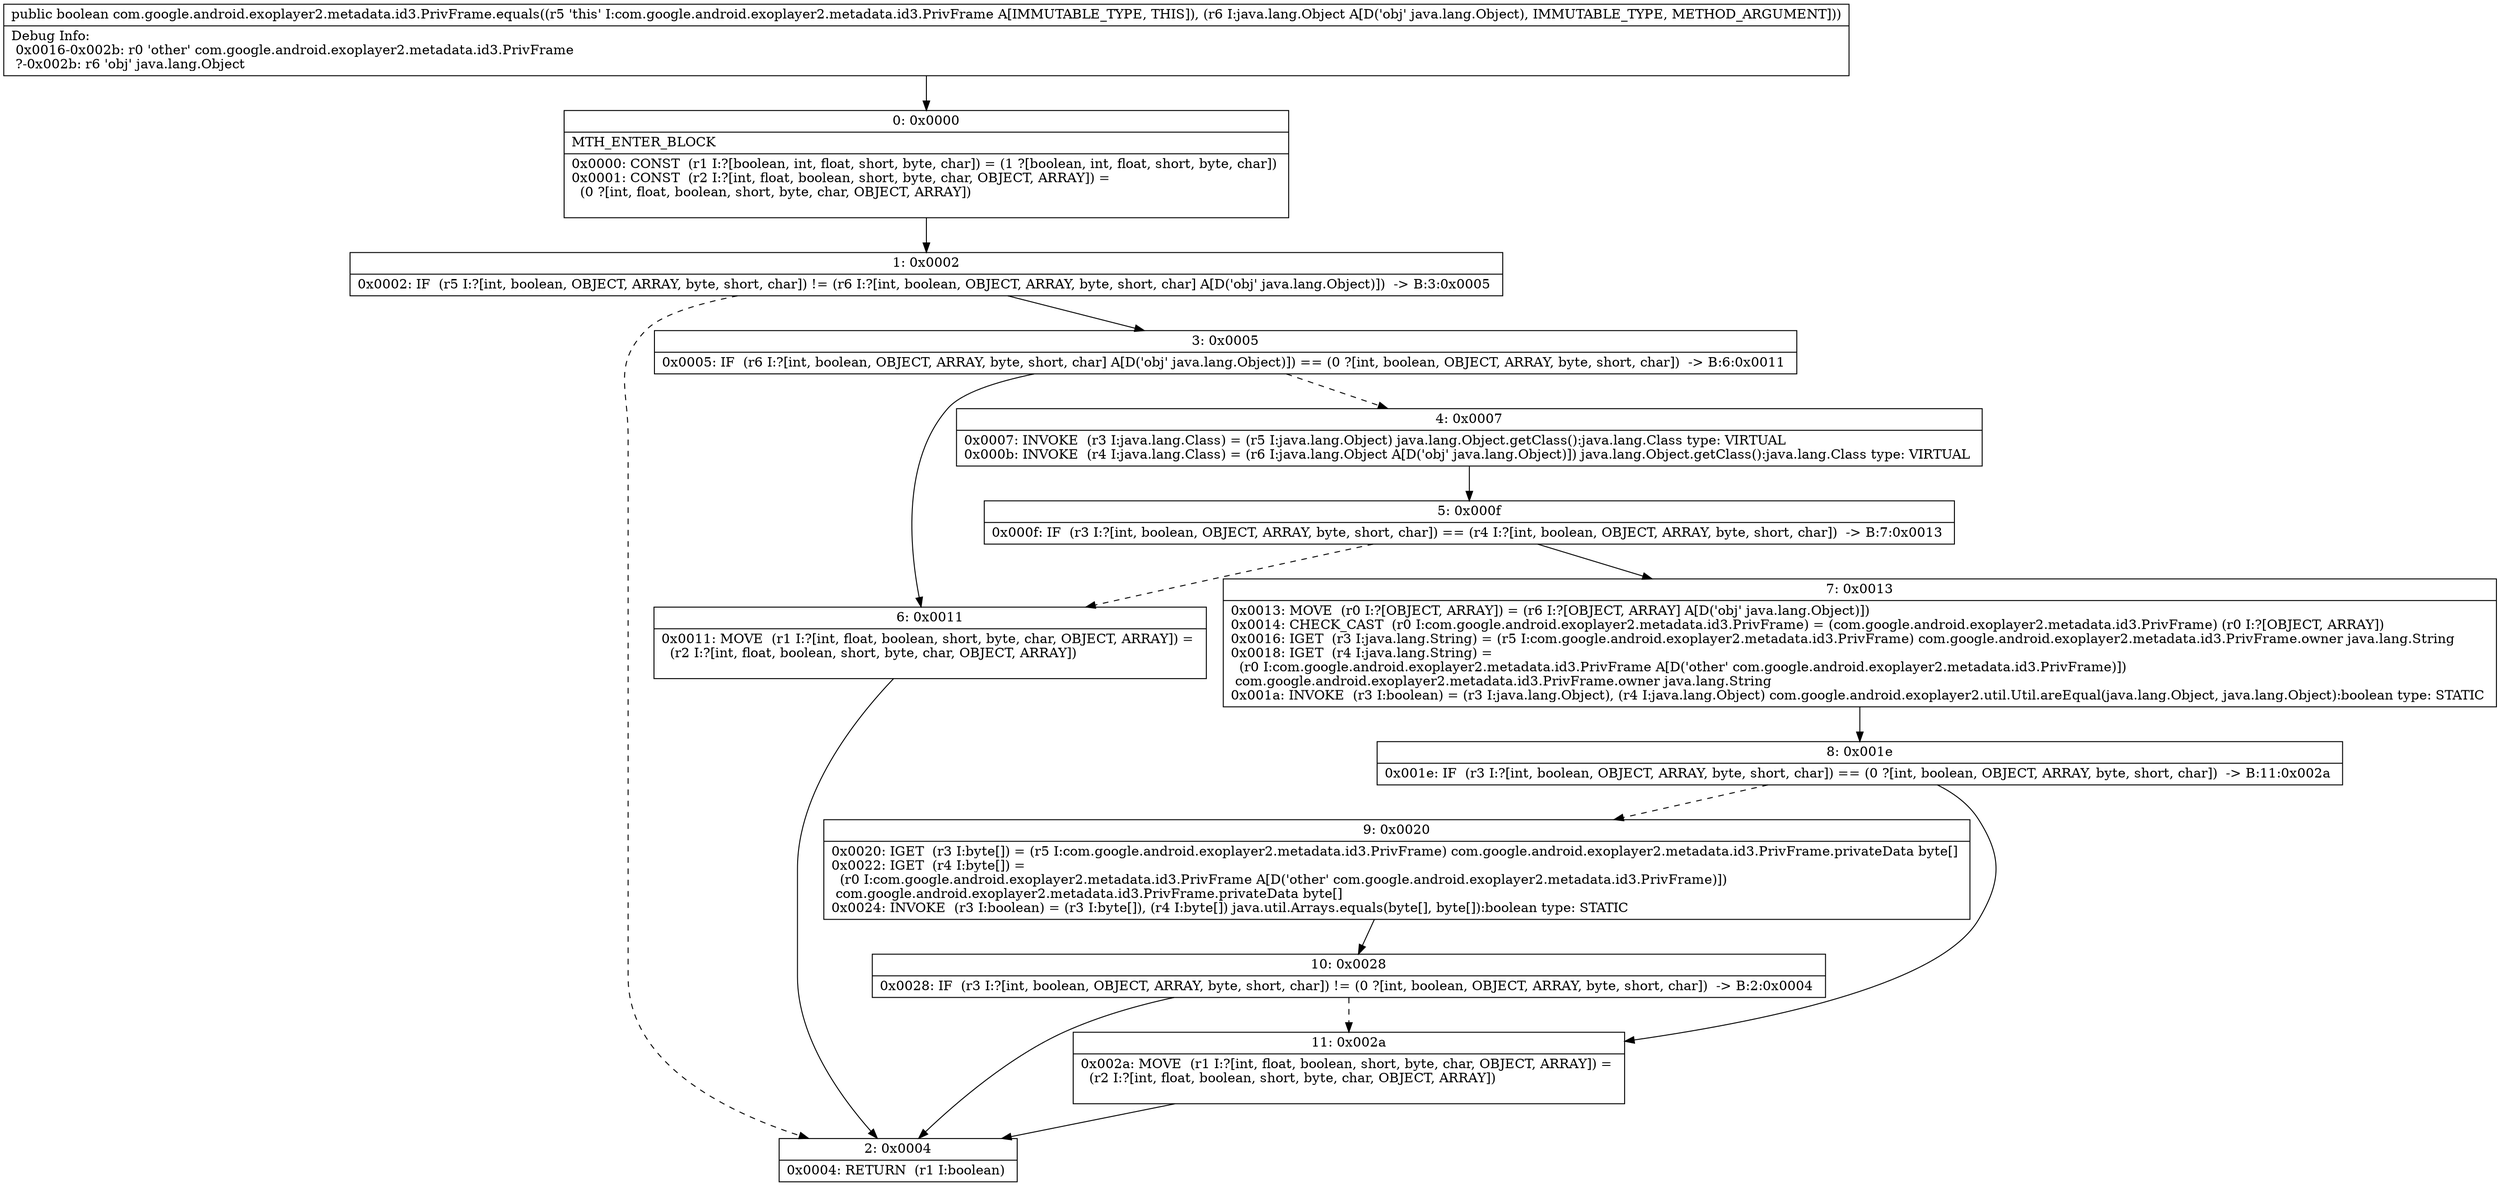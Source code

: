 digraph "CFG forcom.google.android.exoplayer2.metadata.id3.PrivFrame.equals(Ljava\/lang\/Object;)Z" {
Node_0 [shape=record,label="{0\:\ 0x0000|MTH_ENTER_BLOCK\l|0x0000: CONST  (r1 I:?[boolean, int, float, short, byte, char]) = (1 ?[boolean, int, float, short, byte, char]) \l0x0001: CONST  (r2 I:?[int, float, boolean, short, byte, char, OBJECT, ARRAY]) = \l  (0 ?[int, float, boolean, short, byte, char, OBJECT, ARRAY])\l \l}"];
Node_1 [shape=record,label="{1\:\ 0x0002|0x0002: IF  (r5 I:?[int, boolean, OBJECT, ARRAY, byte, short, char]) != (r6 I:?[int, boolean, OBJECT, ARRAY, byte, short, char] A[D('obj' java.lang.Object)])  \-\> B:3:0x0005 \l}"];
Node_2 [shape=record,label="{2\:\ 0x0004|0x0004: RETURN  (r1 I:boolean) \l}"];
Node_3 [shape=record,label="{3\:\ 0x0005|0x0005: IF  (r6 I:?[int, boolean, OBJECT, ARRAY, byte, short, char] A[D('obj' java.lang.Object)]) == (0 ?[int, boolean, OBJECT, ARRAY, byte, short, char])  \-\> B:6:0x0011 \l}"];
Node_4 [shape=record,label="{4\:\ 0x0007|0x0007: INVOKE  (r3 I:java.lang.Class) = (r5 I:java.lang.Object) java.lang.Object.getClass():java.lang.Class type: VIRTUAL \l0x000b: INVOKE  (r4 I:java.lang.Class) = (r6 I:java.lang.Object A[D('obj' java.lang.Object)]) java.lang.Object.getClass():java.lang.Class type: VIRTUAL \l}"];
Node_5 [shape=record,label="{5\:\ 0x000f|0x000f: IF  (r3 I:?[int, boolean, OBJECT, ARRAY, byte, short, char]) == (r4 I:?[int, boolean, OBJECT, ARRAY, byte, short, char])  \-\> B:7:0x0013 \l}"];
Node_6 [shape=record,label="{6\:\ 0x0011|0x0011: MOVE  (r1 I:?[int, float, boolean, short, byte, char, OBJECT, ARRAY]) = \l  (r2 I:?[int, float, boolean, short, byte, char, OBJECT, ARRAY])\l \l}"];
Node_7 [shape=record,label="{7\:\ 0x0013|0x0013: MOVE  (r0 I:?[OBJECT, ARRAY]) = (r6 I:?[OBJECT, ARRAY] A[D('obj' java.lang.Object)]) \l0x0014: CHECK_CAST  (r0 I:com.google.android.exoplayer2.metadata.id3.PrivFrame) = (com.google.android.exoplayer2.metadata.id3.PrivFrame) (r0 I:?[OBJECT, ARRAY]) \l0x0016: IGET  (r3 I:java.lang.String) = (r5 I:com.google.android.exoplayer2.metadata.id3.PrivFrame) com.google.android.exoplayer2.metadata.id3.PrivFrame.owner java.lang.String \l0x0018: IGET  (r4 I:java.lang.String) = \l  (r0 I:com.google.android.exoplayer2.metadata.id3.PrivFrame A[D('other' com.google.android.exoplayer2.metadata.id3.PrivFrame)])\l com.google.android.exoplayer2.metadata.id3.PrivFrame.owner java.lang.String \l0x001a: INVOKE  (r3 I:boolean) = (r3 I:java.lang.Object), (r4 I:java.lang.Object) com.google.android.exoplayer2.util.Util.areEqual(java.lang.Object, java.lang.Object):boolean type: STATIC \l}"];
Node_8 [shape=record,label="{8\:\ 0x001e|0x001e: IF  (r3 I:?[int, boolean, OBJECT, ARRAY, byte, short, char]) == (0 ?[int, boolean, OBJECT, ARRAY, byte, short, char])  \-\> B:11:0x002a \l}"];
Node_9 [shape=record,label="{9\:\ 0x0020|0x0020: IGET  (r3 I:byte[]) = (r5 I:com.google.android.exoplayer2.metadata.id3.PrivFrame) com.google.android.exoplayer2.metadata.id3.PrivFrame.privateData byte[] \l0x0022: IGET  (r4 I:byte[]) = \l  (r0 I:com.google.android.exoplayer2.metadata.id3.PrivFrame A[D('other' com.google.android.exoplayer2.metadata.id3.PrivFrame)])\l com.google.android.exoplayer2.metadata.id3.PrivFrame.privateData byte[] \l0x0024: INVOKE  (r3 I:boolean) = (r3 I:byte[]), (r4 I:byte[]) java.util.Arrays.equals(byte[], byte[]):boolean type: STATIC \l}"];
Node_10 [shape=record,label="{10\:\ 0x0028|0x0028: IF  (r3 I:?[int, boolean, OBJECT, ARRAY, byte, short, char]) != (0 ?[int, boolean, OBJECT, ARRAY, byte, short, char])  \-\> B:2:0x0004 \l}"];
Node_11 [shape=record,label="{11\:\ 0x002a|0x002a: MOVE  (r1 I:?[int, float, boolean, short, byte, char, OBJECT, ARRAY]) = \l  (r2 I:?[int, float, boolean, short, byte, char, OBJECT, ARRAY])\l \l}"];
MethodNode[shape=record,label="{public boolean com.google.android.exoplayer2.metadata.id3.PrivFrame.equals((r5 'this' I:com.google.android.exoplayer2.metadata.id3.PrivFrame A[IMMUTABLE_TYPE, THIS]), (r6 I:java.lang.Object A[D('obj' java.lang.Object), IMMUTABLE_TYPE, METHOD_ARGUMENT]))  | Debug Info:\l  0x0016\-0x002b: r0 'other' com.google.android.exoplayer2.metadata.id3.PrivFrame\l  ?\-0x002b: r6 'obj' java.lang.Object\l}"];
MethodNode -> Node_0;
Node_0 -> Node_1;
Node_1 -> Node_2[style=dashed];
Node_1 -> Node_3;
Node_3 -> Node_4[style=dashed];
Node_3 -> Node_6;
Node_4 -> Node_5;
Node_5 -> Node_6[style=dashed];
Node_5 -> Node_7;
Node_6 -> Node_2;
Node_7 -> Node_8;
Node_8 -> Node_9[style=dashed];
Node_8 -> Node_11;
Node_9 -> Node_10;
Node_10 -> Node_2;
Node_10 -> Node_11[style=dashed];
Node_11 -> Node_2;
}

